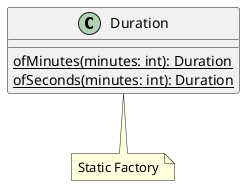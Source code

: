 @startuml

class Duration {
    {static} ofMinutes(minutes: int): Duration
    {static} ofSeconds(minutes: int): Duration
}
note bottom of Duration : Static Factory

skinparam Shadowing false

@enduml
